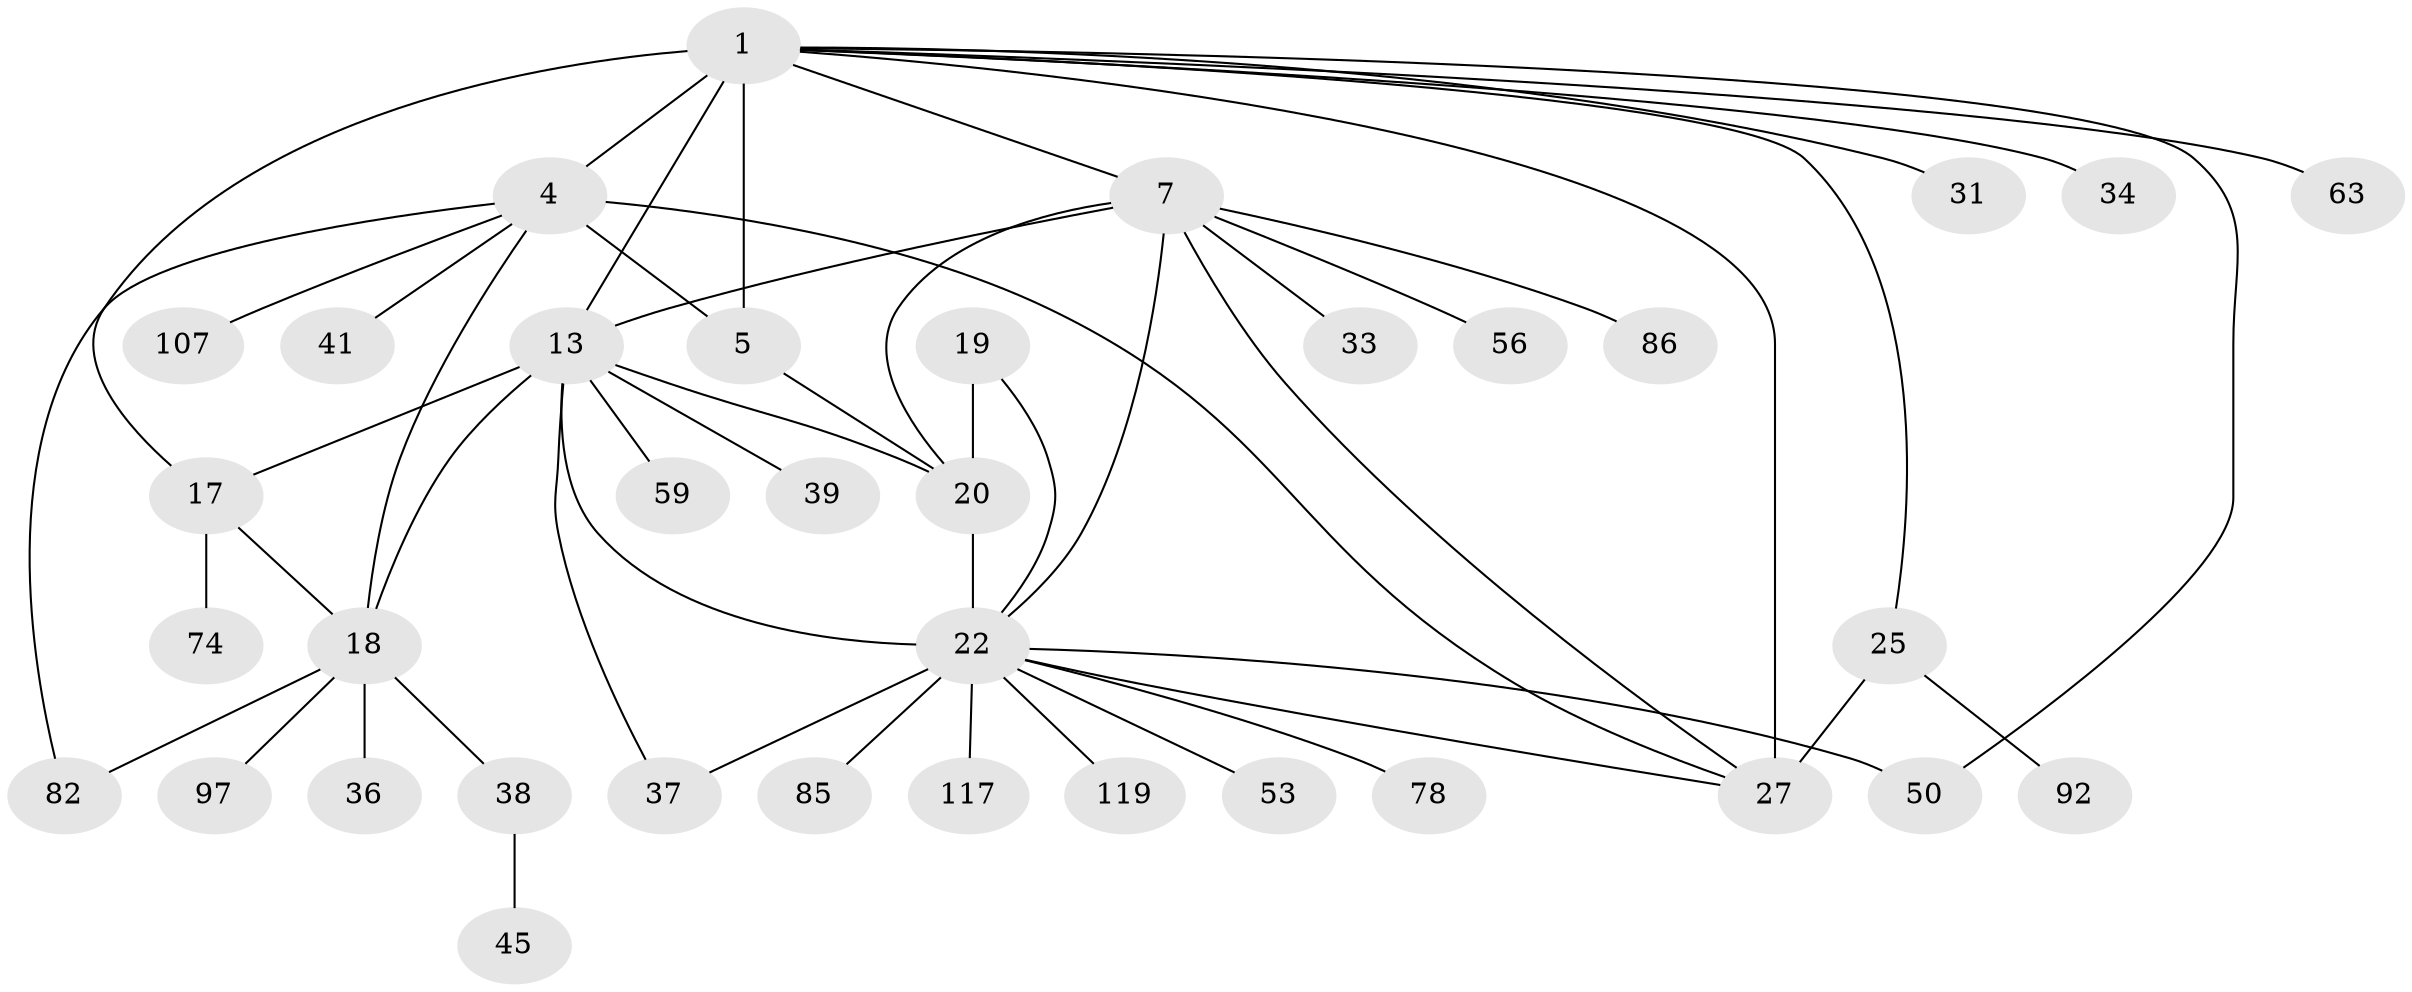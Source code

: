 // original degree distribution, {8: 0.05785123966942149, 14: 0.008264462809917356, 7: 0.024793388429752067, 10: 0.024793388429752067, 5: 0.01652892561983471, 6: 0.06611570247933884, 9: 0.024793388429752067, 13: 0.01652892561983471, 16: 0.008264462809917356, 3: 0.024793388429752067, 2: 0.19008264462809918, 1: 0.5206611570247934, 4: 0.01652892561983471}
// Generated by graph-tools (version 1.1) at 2025/19/03/04/25 18:19:47]
// undirected, 36 vertices, 52 edges
graph export_dot {
graph [start="1"]
  node [color=gray90,style=filled];
  1 [super="+2+3+70+115+81"];
  4;
  5 [super="+6+46"];
  7 [super="+11+9+10+8"];
  13 [super="+79+88+16+14"];
  17 [super="+47"];
  18;
  19 [super="+43"];
  20 [super="+21"];
  22 [super="+32+44"];
  25;
  27 [super="+29+28+95+109+49+60+30+65"];
  31 [super="+42+35"];
  33;
  34 [super="+121"];
  36;
  37 [super="+114+57"];
  38;
  39 [super="+87"];
  41 [super="+103"];
  45;
  50;
  53 [super="+111+67+55"];
  56;
  59;
  63;
  74;
  78;
  82;
  85;
  86;
  92;
  97;
  107;
  117;
  119;
  1 -- 4 [weight=3];
  1 -- 5 [weight=6];
  1 -- 17;
  1 -- 50;
  1 -- 25;
  1 -- 27 [weight=4];
  1 -- 31;
  1 -- 63;
  1 -- 34;
  1 -- 13 [weight=4];
  1 -- 7 [weight=2];
  4 -- 5 [weight=2];
  4 -- 18;
  4 -- 41;
  4 -- 82;
  4 -- 107;
  4 -- 27;
  5 -- 20;
  7 -- 56;
  7 -- 86;
  7 -- 22;
  7 -- 27;
  7 -- 20;
  7 -- 33;
  7 -- 13;
  13 -- 17 [weight=4];
  13 -- 18 [weight=4];
  13 -- 59;
  13 -- 20;
  13 -- 37;
  13 -- 39;
  13 -- 22;
  17 -- 18;
  17 -- 74;
  18 -- 36;
  18 -- 38;
  18 -- 82;
  18 -- 97;
  19 -- 20 [weight=4];
  19 -- 22;
  20 -- 22 [weight=4];
  22 -- 37;
  22 -- 50;
  22 -- 53;
  22 -- 78;
  22 -- 85;
  22 -- 117;
  22 -- 119;
  22 -- 27;
  25 -- 27 [weight=4];
  25 -- 92;
  38 -- 45;
}
